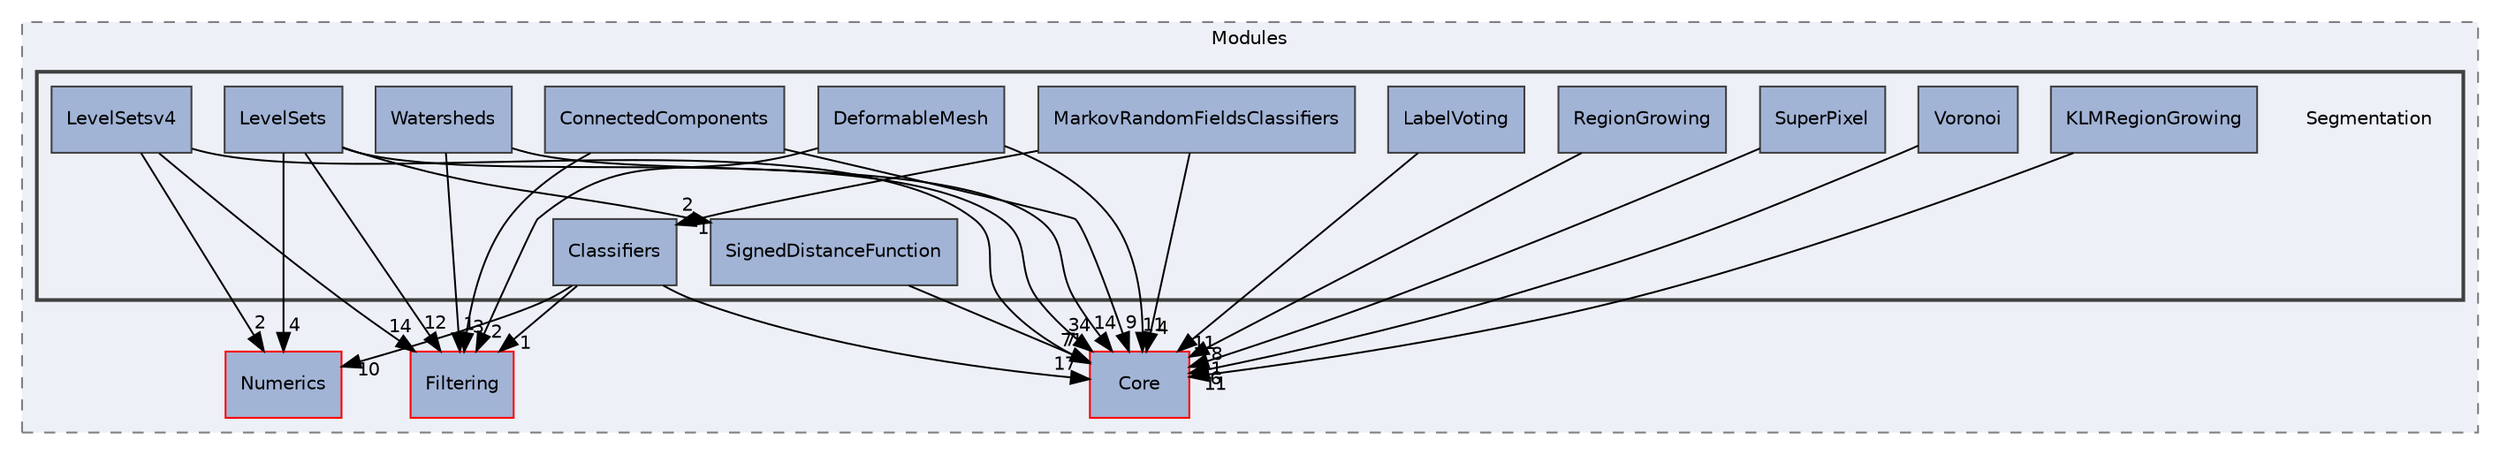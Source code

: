 digraph "Segmentation"
{
 // LATEX_PDF_SIZE
  edge [fontname="Helvetica",fontsize="10",labelfontname="Helvetica",labelfontsize="10"];
  node [fontname="Helvetica",fontsize="10",shape=record];
  compound=true
  subgraph clusterdir_f177c24bf1c87ecaa6e6fdc0bba33350 {
    graph [ bgcolor="#edf0f7", pencolor="grey50", style="filled,dashed,", label="Modules", fontname="Helvetica", fontsize="10", URL="dir_f177c24bf1c87ecaa6e6fdc0bba33350.html"]
  dir_57605c80b6a7e87d0adba2f2655cc3cb [shape=box, label="Numerics", style="filled,", fillcolor="#a2b4d6", color="red", URL="dir_57605c80b6a7e87d0adba2f2655cc3cb.html"];
  dir_6724b11ef9ad676a0a0c31463bff1d93 [shape=box, label="Filtering", style="filled,", fillcolor="#a2b4d6", color="red", URL="dir_6724b11ef9ad676a0a0c31463bff1d93.html"];
  dir_cac7f9cecb9aa42a0bd05452dddd8a21 [shape=box, label="Core", style="filled,", fillcolor="#a2b4d6", color="red", URL="dir_cac7f9cecb9aa42a0bd05452dddd8a21.html"];
  subgraph clusterdir_431b5b85ef2fd850d23fe72862364324 {
    graph [ bgcolor="#edf0f7", pencolor="grey25", style="filled,bold,", label="", fontname="Helvetica", fontsize="10", URL="dir_431b5b85ef2fd850d23fe72862364324.html"]
    dir_431b5b85ef2fd850d23fe72862364324 [shape=plaintext, label="Segmentation"];
  dir_a5d026ff0bc0c5b875e8e98fddf5c71f [shape=box, label="Classifiers", style="filled,", fillcolor="#a2b4d6", color="grey25", URL="dir_a5d026ff0bc0c5b875e8e98fddf5c71f.html"];
  dir_1d18b8360ebca9638d7fe36f156b9488 [shape=box, label="ConnectedComponents", style="filled,", fillcolor="#a2b4d6", color="grey25", URL="dir_1d18b8360ebca9638d7fe36f156b9488.html"];
  dir_d9c3410accf264a0d375e8874b817e9f [shape=box, label="DeformableMesh", style="filled,", fillcolor="#a2b4d6", color="grey25", URL="dir_d9c3410accf264a0d375e8874b817e9f.html"];
  dir_e95d769f828a86ca5cf1885152c14c3d [shape=box, label="KLMRegionGrowing", style="filled,", fillcolor="#a2b4d6", color="grey25", URL="dir_e95d769f828a86ca5cf1885152c14c3d.html"];
  dir_bcb6cfc3762dc41fa9e66d94a4c58f35 [shape=box, label="LabelVoting", style="filled,", fillcolor="#a2b4d6", color="grey25", URL="dir_bcb6cfc3762dc41fa9e66d94a4c58f35.html"];
  dir_9dbaee6cc47e62ce8c88a34491c45fd6 [shape=box, label="LevelSets", style="filled,", fillcolor="#a2b4d6", color="grey25", URL="dir_9dbaee6cc47e62ce8c88a34491c45fd6.html"];
  dir_3df61b5d9a5ee40110d4c521fb052dec [shape=box, label="LevelSetsv4", style="filled,", fillcolor="#a2b4d6", color="grey25", URL="dir_3df61b5d9a5ee40110d4c521fb052dec.html"];
  dir_3f2d21fcbb8276fa00e1ece8beb65884 [shape=box, label="MarkovRandomFieldsClassifiers", style="filled,", fillcolor="#a2b4d6", color="grey25", URL="dir_3f2d21fcbb8276fa00e1ece8beb65884.html"];
  dir_6d8ce8fdc2ebabdbfa8ab6ed3a182cf2 [shape=box, label="RegionGrowing", style="filled,", fillcolor="#a2b4d6", color="grey25", URL="dir_6d8ce8fdc2ebabdbfa8ab6ed3a182cf2.html"];
  dir_db85a1cf755ded535c0488df221c3c80 [shape=box, label="SignedDistanceFunction", style="filled,", fillcolor="#a2b4d6", color="grey25", URL="dir_db85a1cf755ded535c0488df221c3c80.html"];
  dir_68a16094ff467ee0378cdee2e9e5c31e [shape=box, label="SuperPixel", style="filled,", fillcolor="#a2b4d6", color="grey25", URL="dir_68a16094ff467ee0378cdee2e9e5c31e.html"];
  dir_1cc4368ec36ff6de1eda7fe91dc46c36 [shape=box, label="Voronoi", style="filled,", fillcolor="#a2b4d6", color="grey25", URL="dir_1cc4368ec36ff6de1eda7fe91dc46c36.html"];
  dir_d6df9b63767cfec4cf9695c6dc34f375 [shape=box, label="Watersheds", style="filled,", fillcolor="#a2b4d6", color="grey25", URL="dir_d6df9b63767cfec4cf9695c6dc34f375.html"];
  }
  }
  dir_a5d026ff0bc0c5b875e8e98fddf5c71f->dir_cac7f9cecb9aa42a0bd05452dddd8a21 [headlabel="17", labeldistance=1.5 headhref="dir_000008_000014.html"];
  dir_a5d026ff0bc0c5b875e8e98fddf5c71f->dir_57605c80b6a7e87d0adba2f2655cc3cb [headlabel="10", labeldistance=1.5 headhref="dir_000008_000210.html"];
  dir_a5d026ff0bc0c5b875e8e98fddf5c71f->dir_6724b11ef9ad676a0a0c31463bff1d93 [headlabel="1", labeldistance=1.5 headhref="dir_000008_000030.html"];
  dir_1d18b8360ebca9638d7fe36f156b9488->dir_6724b11ef9ad676a0a0c31463bff1d93 [headlabel="3", labeldistance=1.5 headhref="dir_000012_000030.html"];
  dir_1d18b8360ebca9638d7fe36f156b9488->dir_cac7f9cecb9aa42a0bd05452dddd8a21 [headlabel="9", labeldistance=1.5 headhref="dir_000012_000014.html"];
  dir_d9c3410accf264a0d375e8874b817e9f->dir_cac7f9cecb9aa42a0bd05452dddd8a21 [headlabel="11", labeldistance=1.5 headhref="dir_000019_000014.html"];
  dir_d9c3410accf264a0d375e8874b817e9f->dir_6724b11ef9ad676a0a0c31463bff1d93 [headlabel="2", labeldistance=1.5 headhref="dir_000019_000030.html"];
  dir_e95d769f828a86ca5cf1885152c14c3d->dir_cac7f9cecb9aa42a0bd05452dddd8a21 [headlabel="11", labeldistance=1.5 headhref="dir_000184_000014.html"];
  dir_bcb6cfc3762dc41fa9e66d94a4c58f35->dir_cac7f9cecb9aa42a0bd05452dddd8a21 [headlabel="11", labeldistance=1.5 headhref="dir_000186_000014.html"];
  dir_9dbaee6cc47e62ce8c88a34491c45fd6->dir_57605c80b6a7e87d0adba2f2655cc3cb [headlabel="4", labeldistance=1.5 headhref="dir_000187_000210.html"];
  dir_9dbaee6cc47e62ce8c88a34491c45fd6->dir_6724b11ef9ad676a0a0c31463bff1d93 [headlabel="12", labeldistance=1.5 headhref="dir_000187_000030.html"];
  dir_9dbaee6cc47e62ce8c88a34491c45fd6->dir_cac7f9cecb9aa42a0bd05452dddd8a21 [headlabel="34", labeldistance=1.5 headhref="dir_000187_000014.html"];
  dir_9dbaee6cc47e62ce8c88a34491c45fd6->dir_db85a1cf755ded535c0488df221c3c80 [headlabel="2", labeldistance=1.5 headhref="dir_000187_000225.html"];
  dir_3df61b5d9a5ee40110d4c521fb052dec->dir_57605c80b6a7e87d0adba2f2655cc3cb [headlabel="2", labeldistance=1.5 headhref="dir_000188_000210.html"];
  dir_3df61b5d9a5ee40110d4c521fb052dec->dir_6724b11ef9ad676a0a0c31463bff1d93 [headlabel="14", labeldistance=1.5 headhref="dir_000188_000030.html"];
  dir_3df61b5d9a5ee40110d4c521fb052dec->dir_cac7f9cecb9aa42a0bd05452dddd8a21 [headlabel="71", labeldistance=1.5 headhref="dir_000188_000014.html"];
  dir_3f2d21fcbb8276fa00e1ece8beb65884->dir_a5d026ff0bc0c5b875e8e98fddf5c71f [headlabel="1", labeldistance=1.5 headhref="dir_000190_000008.html"];
  dir_3f2d21fcbb8276fa00e1ece8beb65884->dir_cac7f9cecb9aa42a0bd05452dddd8a21 [headlabel="4", labeldistance=1.5 headhref="dir_000190_000014.html"];
  dir_6d8ce8fdc2ebabdbfa8ab6ed3a182cf2->dir_cac7f9cecb9aa42a0bd05452dddd8a21 [headlabel="8", labeldistance=1.5 headhref="dir_000220_000014.html"];
  dir_db85a1cf755ded535c0488df221c3c80->dir_cac7f9cecb9aa42a0bd05452dddd8a21 [headlabel="7", labeldistance=1.5 headhref="dir_000225_000014.html"];
  dir_68a16094ff467ee0378cdee2e9e5c31e->dir_cac7f9cecb9aa42a0bd05452dddd8a21 [headlabel="1", labeldistance=1.5 headhref="dir_000232_000014.html"];
  dir_1cc4368ec36ff6de1eda7fe91dc46c36->dir_cac7f9cecb9aa42a0bd05452dddd8a21 [headlabel="6", labeldistance=1.5 headhref="dir_000243_000014.html"];
  dir_d6df9b63767cfec4cf9695c6dc34f375->dir_6724b11ef9ad676a0a0c31463bff1d93 [headlabel="1", labeldistance=1.5 headhref="dir_000246_000030.html"];
  dir_d6df9b63767cfec4cf9695c6dc34f375->dir_cac7f9cecb9aa42a0bd05452dddd8a21 [headlabel="14", labeldistance=1.5 headhref="dir_000246_000014.html"];
}
